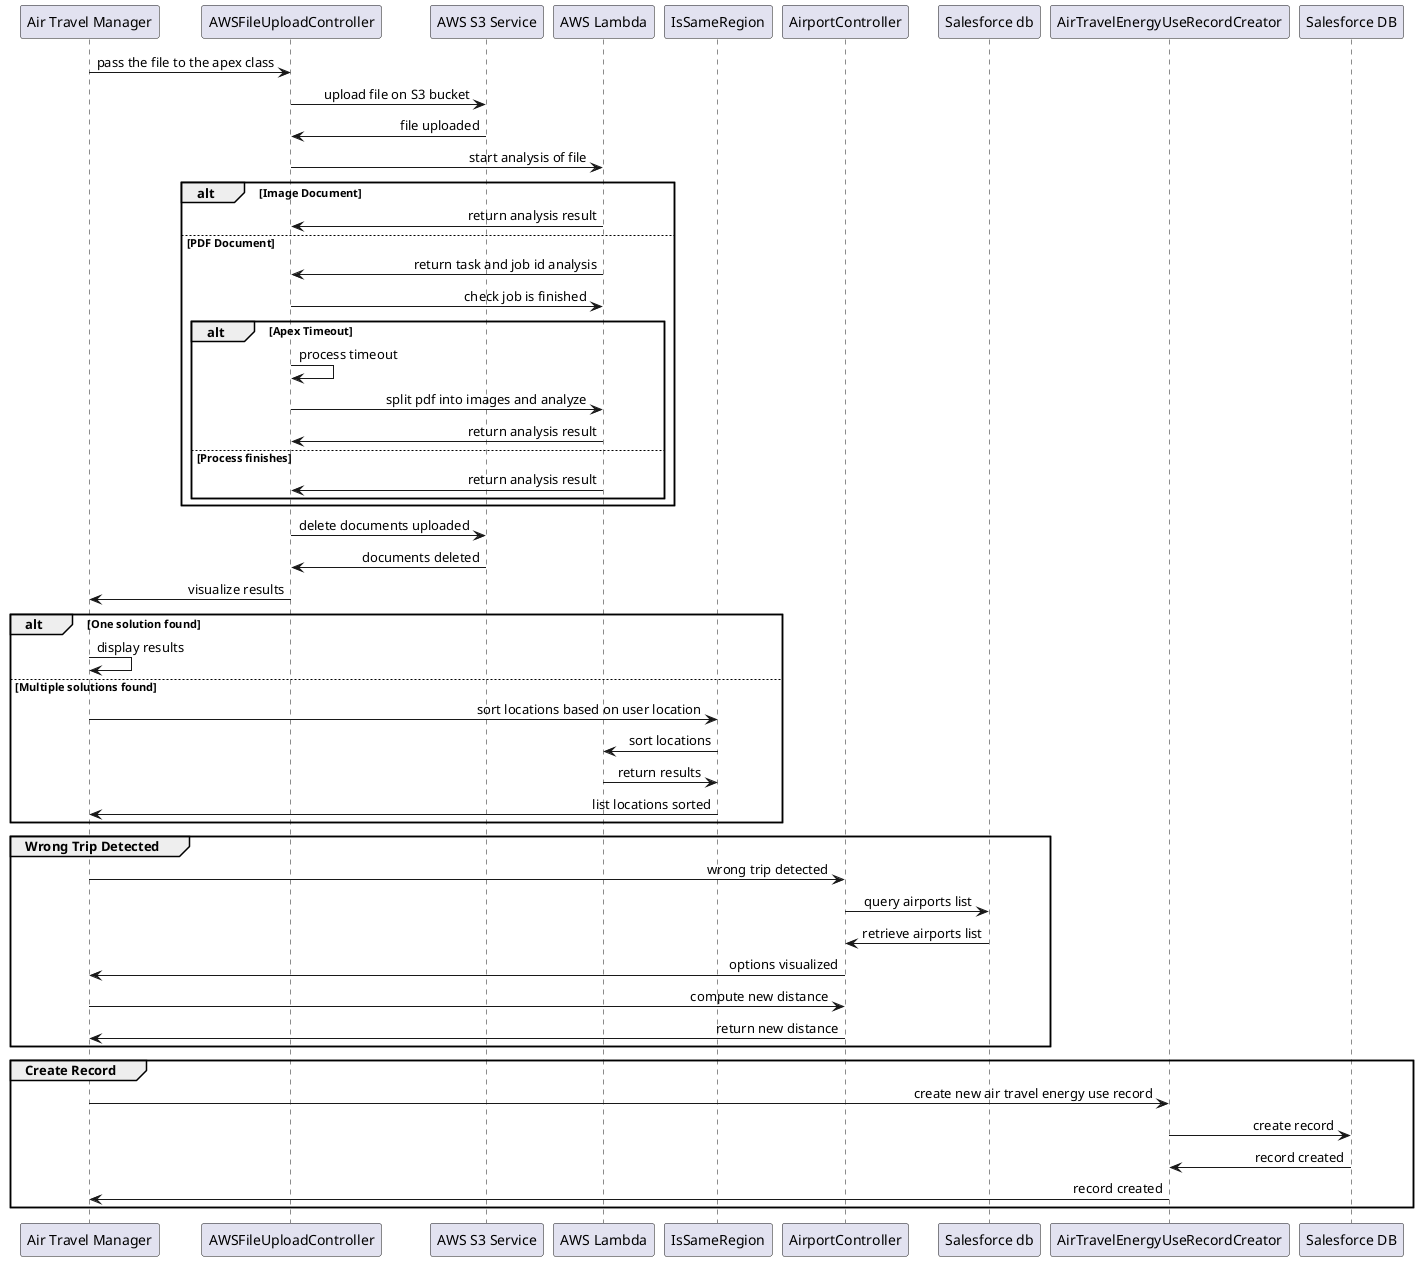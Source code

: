 @startuml
skinparam sequenceMessageAlign right

"Air Travel Manager" -> "AWSFileUploadController": pass the file to the apex class
"AWSFileUploadController" -> "AWS S3 Service": upload file on S3 bucket
"AWS S3 Service" -> "AWSFileUploadController": file uploaded
"AWSFileUploadController" -> "AWS Lambda": start analysis of file
alt Image Document
"AWS Lambda" -> "AWSFileUploadController" : return analysis result
else PDF Document
"AWS Lambda" -> "AWSFileUploadController" : return task and job id analysis
"AWSFileUploadController" -> "AWS Lambda" : check job is finished
alt Apex Timeout
"AWSFileUploadController" -> "AWSFileUploadController" : process timeout
"AWSFileUploadController" -> "AWS Lambda" : split pdf into images and analyze 
"AWS Lambda" -> "AWSFileUploadController" : return analysis result
else Process finishes
"AWS Lambda" -> "AWSFileUploadController": return analysis result
end
end
"AWSFileUploadController" -> "AWS S3 Service": delete documents uploaded
"AWS S3 Service" -> "AWSFileUploadController" : documents deleted
"AWSFileUploadController" -> "Air Travel Manager" : visualize results
alt One solution found
"Air Travel Manager" -> "Air Travel Manager" : display results
else Multiple solutions found
"Air Travel Manager" -> "IsSameRegion" : sort locations based on user location
"IsSameRegion" -> "AWS Lambda": sort locations
"AWS Lambda" -> "IsSameRegion": return results
"IsSameRegion" -> "Air Travel Manager" : list locations sorted
end
group Wrong Trip Detected
"Air Travel Manager" -> "AirportController" : wrong trip detected
"AirportController" -> "Salesforce db" : query airports list
"Salesforce db" -> "AirportController" : retrieve airports list
"AirportController" -> "Air Travel Manager" : options visualized
"Air Travel Manager" -> "AirportController" : compute new distance
"AirportController" -> "Air Travel Manager" : return new distance
end
group Create Record
"Air Travel Manager" -> "AirTravelEnergyUseRecordCreator" : create new air travel energy use record
"AirTravelEnergyUseRecordCreator" -> "Salesforce DB" : create record
"Salesforce DB" -> "AirTravelEnergyUseRecordCreator" : record created
"AirTravelEnergyUseRecordCreator" -> "Air Travel Manager": record created
end
@enduml
